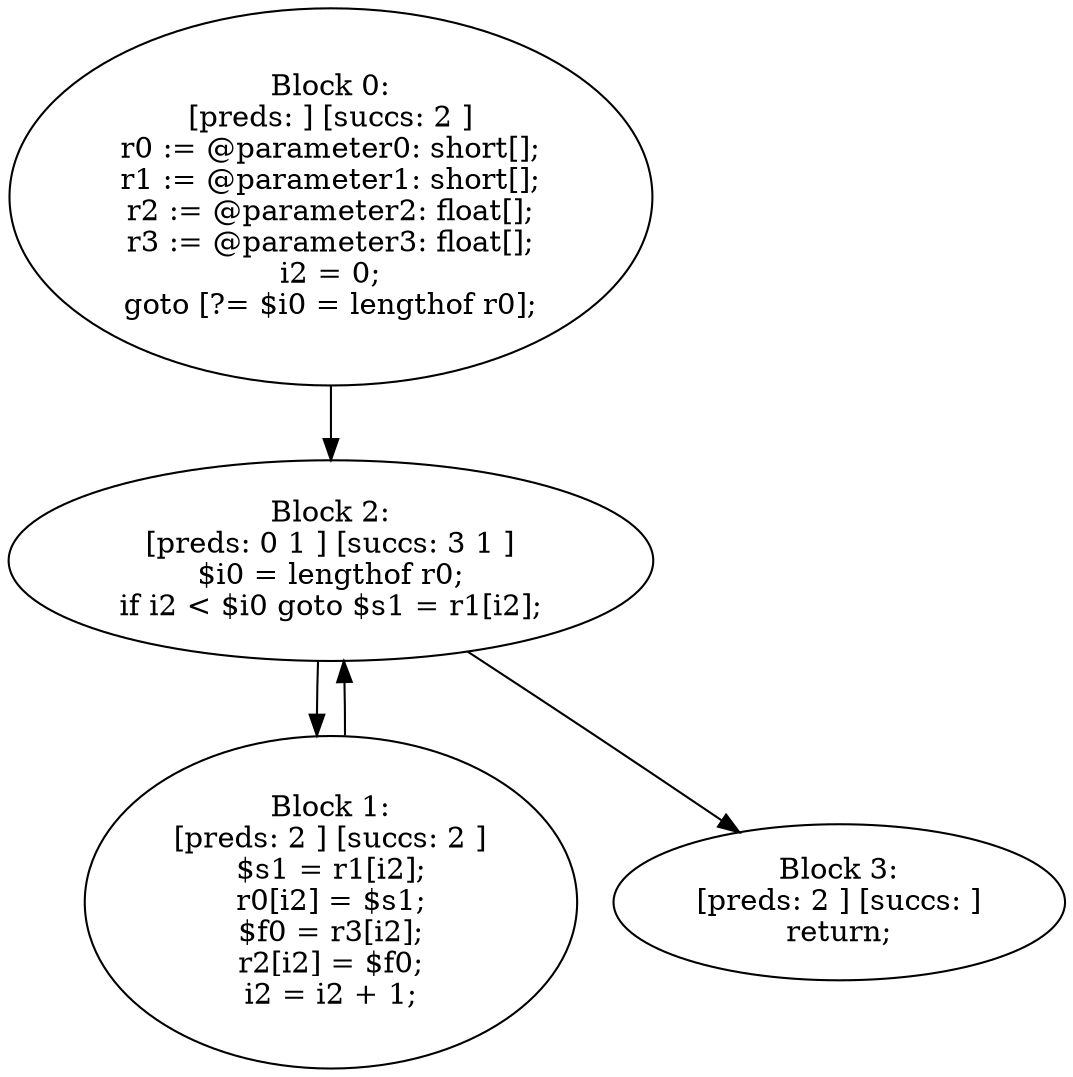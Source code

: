 digraph "unitGraph" {
    "Block 0:
[preds: ] [succs: 2 ]
r0 := @parameter0: short[];
r1 := @parameter1: short[];
r2 := @parameter2: float[];
r3 := @parameter3: float[];
i2 = 0;
goto [?= $i0 = lengthof r0];
"
    "Block 1:
[preds: 2 ] [succs: 2 ]
$s1 = r1[i2];
r0[i2] = $s1;
$f0 = r3[i2];
r2[i2] = $f0;
i2 = i2 + 1;
"
    "Block 2:
[preds: 0 1 ] [succs: 3 1 ]
$i0 = lengthof r0;
if i2 < $i0 goto $s1 = r1[i2];
"
    "Block 3:
[preds: 2 ] [succs: ]
return;
"
    "Block 0:
[preds: ] [succs: 2 ]
r0 := @parameter0: short[];
r1 := @parameter1: short[];
r2 := @parameter2: float[];
r3 := @parameter3: float[];
i2 = 0;
goto [?= $i0 = lengthof r0];
"->"Block 2:
[preds: 0 1 ] [succs: 3 1 ]
$i0 = lengthof r0;
if i2 < $i0 goto $s1 = r1[i2];
";
    "Block 1:
[preds: 2 ] [succs: 2 ]
$s1 = r1[i2];
r0[i2] = $s1;
$f0 = r3[i2];
r2[i2] = $f0;
i2 = i2 + 1;
"->"Block 2:
[preds: 0 1 ] [succs: 3 1 ]
$i0 = lengthof r0;
if i2 < $i0 goto $s1 = r1[i2];
";
    "Block 2:
[preds: 0 1 ] [succs: 3 1 ]
$i0 = lengthof r0;
if i2 < $i0 goto $s1 = r1[i2];
"->"Block 3:
[preds: 2 ] [succs: ]
return;
";
    "Block 2:
[preds: 0 1 ] [succs: 3 1 ]
$i0 = lengthof r0;
if i2 < $i0 goto $s1 = r1[i2];
"->"Block 1:
[preds: 2 ] [succs: 2 ]
$s1 = r1[i2];
r0[i2] = $s1;
$f0 = r3[i2];
r2[i2] = $f0;
i2 = i2 + 1;
";
}
